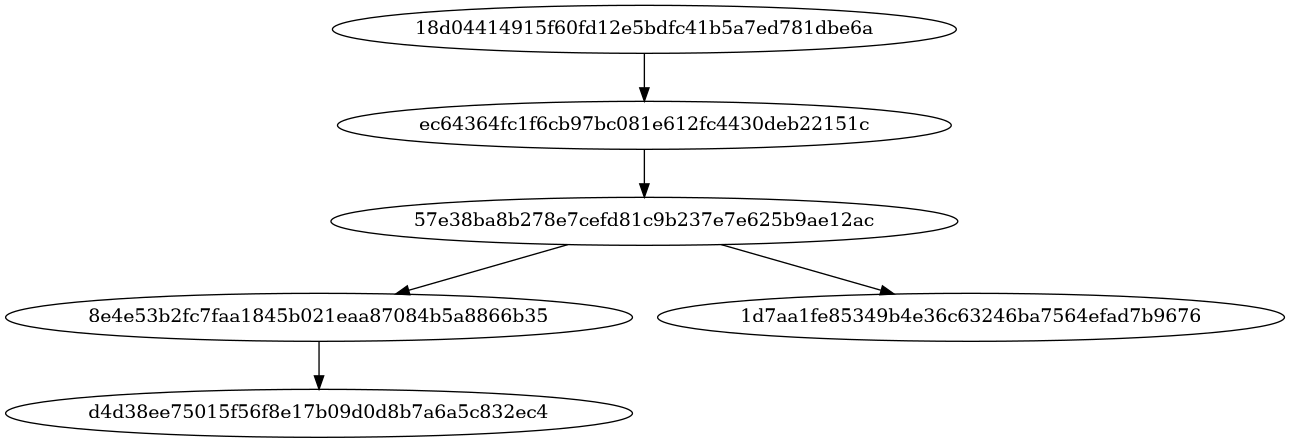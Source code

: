 @startuml
digraph G {
    "8e4e53b2fc7faa1845b021eaa87084b5a8866b35" -> "d4d38ee75015f56f8e17b09d0d8b7a6a5c832ec4"
    "57e38ba8b278e7cefd81c9b237e7e625b9ae12ac" -> "8e4e53b2fc7faa1845b021eaa87084b5a8866b35"
    "57e38ba8b278e7cefd81c9b237e7e625b9ae12ac" -> "1d7aa1fe85349b4e36c63246ba7564efad7b9676"
    "ec64364fc1f6cb97bc081e612fc4430deb22151c" -> "57e38ba8b278e7cefd81c9b237e7e625b9ae12ac"
    "18d04414915f60fd12e5bdfc41b5a7ed781dbe6a" -> "ec64364fc1f6cb97bc081e612fc4430deb22151c"
}
@enduml
